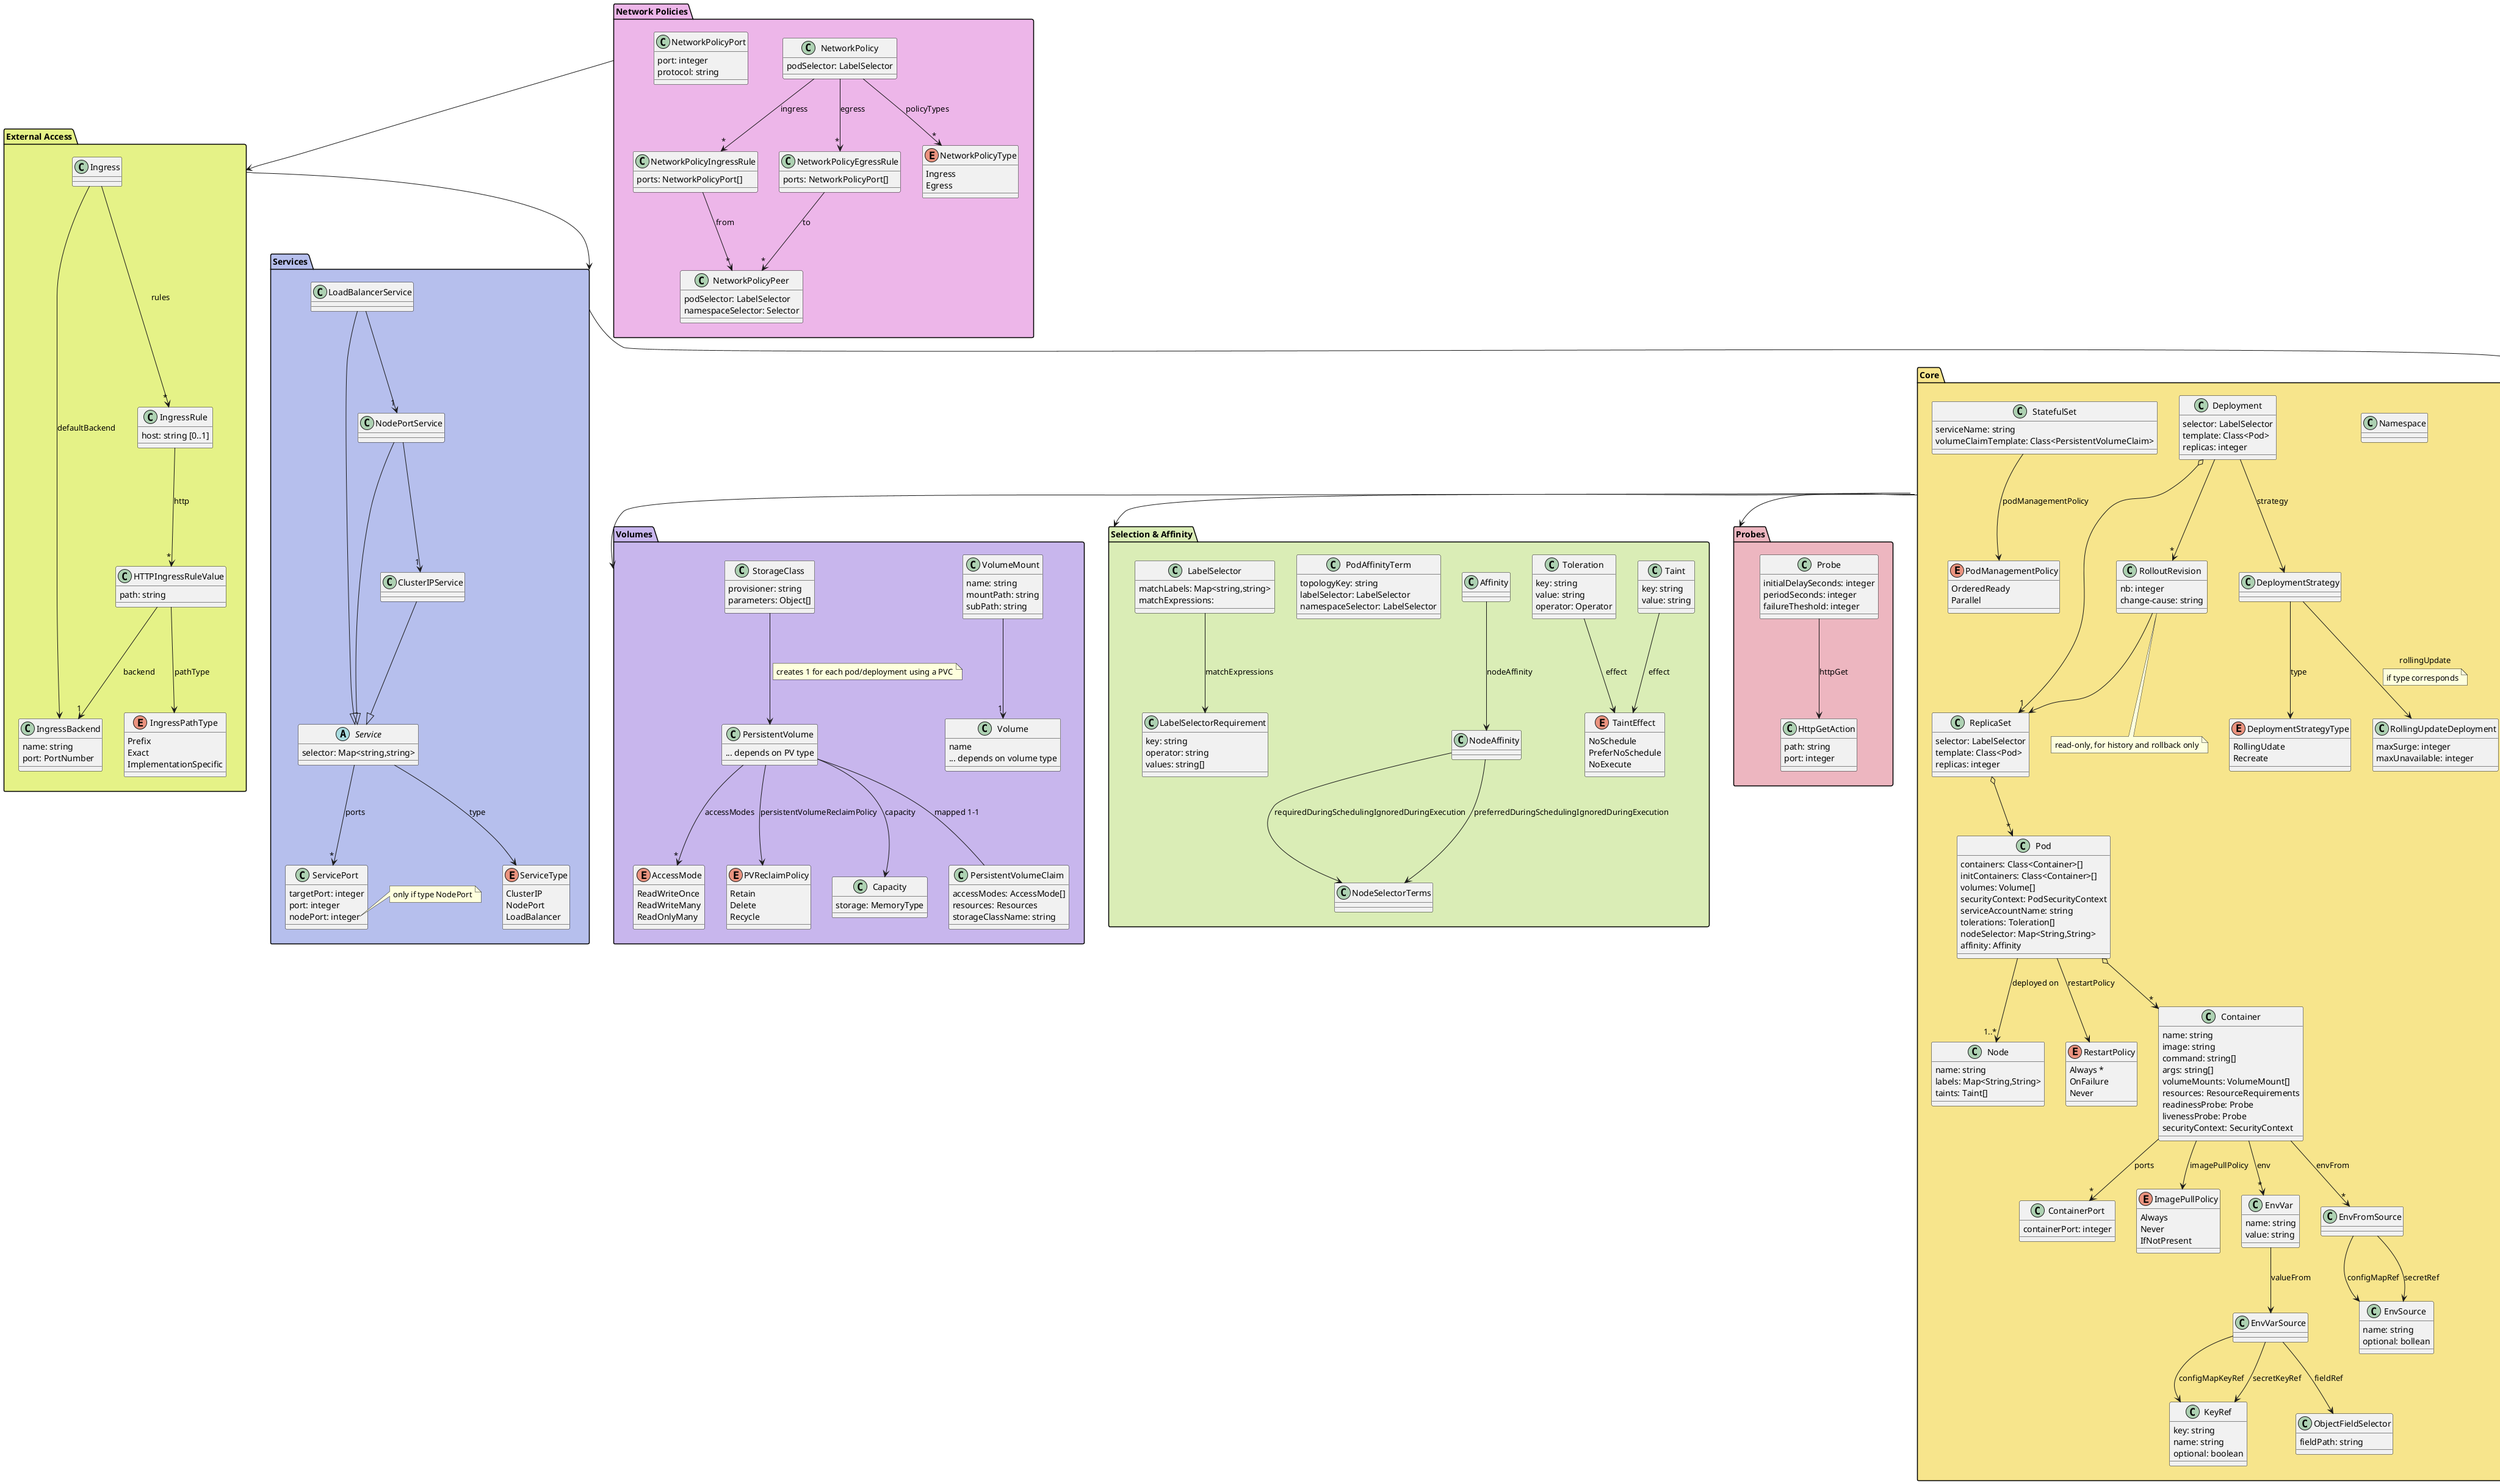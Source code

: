 @startuml
' page 1x4

' trying to separate into different pages
Core --> Common
Core --> Config
Core --> Resources
Core --> Volumes
Core --> "Selection & Affinity"
Core --> Probes
Jobs --> Core
Core --> "Authentication & Authorizations"
Services --> Core
"External Access" --> Services
"Network Policies" --> "External Access"
CLI --> "Authentication & Authorizations"

package "Common" #dfe0d0 {
class K8sSpec{
apiVersion
kind
metadata
}

class K8sObject{
name: string
namespace: string
status
spec: Class
}
}

package "Core" #f7e58c {


class Node [[https://kubernetes.io/docs/reference/kubernetes-api/cluster-resources/node-v1/]] {
name: string
labels: Map<String,String>
taints: Taint[]
}

class Namespace [[https://kubernetes.io/docs/reference/kubernetes-api/cluster-resources/namespace-v1/]]{}

class Pod [[https://kubernetes.io/docs/reference/kubernetes-api/workload-resources/pod-v1/]]{
containers: Class<Container>[]
initContainers: Class<Container>[]
volumes: Volume[]
securityContext: PodSecurityContext
serviceAccountName: string
tolerations: Toleration[]
nodeSelector: Map<String,String>
affinity: Affinity
}
Pod --> RestartPolicy: restartPolicy
enum RestartPolicy{
    Always *
    OnFailure
    Never
}

class ReplicaSet [[https://kubernetes.io/docs/reference/kubernetes-api/workload-resources/replica-set-v1/]]{
selector: LabelSelector
template: Class<Pod>
replicas: integer
}

class Deployment [[https://kubernetes.io/docs/reference/kubernetes-api/workload-resources/deployment-v1/]]{
selector: LabelSelector
template: Class<Pod>
replicas: integer
}

Deployment o--> "1" ReplicaSet
Deployment --> "*" RolloutRevision
RolloutRevision --> ReplicaSet
ReplicaSet o--> "*" Pod
Pod --> "1..*" Node : deployed on
Pod o--> "*" Container

Deployment --> DeploymentStrategy: strategy
class DeploymentStrategy{

}
DeploymentStrategy --> DeploymentStrategyType: type
DeploymentStrategy --> RollingUpdateDeployment: rollingUpdate
note on link: if type corresponds

enum DeploymentStrategyType{
    RollingUdate
    Recreate
}
class RollingUpdateDeployment{
    maxSurge: integer
    maxUnavailable: integer
}

class RolloutRevision {
nb: integer
change-cause: string
}
note bottom: read-only, for history and rollback only


class Container [[https://kubernetes.io/docs/reference/kubernetes-api/workload-resources/pod-v1/#Container]]{
name: string
image: string
command: string[]
args: string[]
volumeMounts: VolumeMount[]
resources: ResourceRequirements
readinessProbe: Probe
livenessProbe: Probe
securityContext: SecurityContext
}

Container -->"*" ContainerPort: ports
Container --> ImagePullPolicy: imagePullPolicy

class ContainerPort{
    containerPort: integer
}

class EnvVar{
    name: string
    value: string
}
Container -->"*" EnvVar : env
class EnvVarSource{
}
EnvVar --> EnvVarSource: valueFrom
EnvVarSource --> KeyRef: configMapKeyRef
EnvVarSource --> KeyRef: secretKeyRef
EnvVarSource --> ObjectFieldSelector: fieldRef
class KeyRef{
    key: string
    name: string
    optional: boolean
}
class ObjectFieldSelector{
    fieldPath: string    
}

class EnvFromSource{

}
Container -->"*" EnvFromSource: envFrom
EnvFromSource --> EnvSource: configMapRef
EnvFromSource --> EnvSource: secretRef

class EnvSource{
    name: string
    optional: bollean
}

enum ImagePullPolicy{
    Always
    Never
    IfNotPresent
}

class StatefulSet [[https://kubernetes.io/docs/reference/kubernetes-api/workload-resources/stateful-set-v1/]]{
serviceName: string
volumeClaimTemplate: Class<PersistentVolumeClaim>
}
enum PodManagementPolicy{
OrderedReady
Parallel
}
StatefulSet --> PodManagementPolicy: podManagementPolicy

}

package "Config" #d3f78c {

class ConfigMap [[https://kubernetes.io/docs/reference/kubernetes-api/config-and-storage-resources/config-map-v1/]] {
data: Map<String,String>
}
class Secret [[https://kubernetes.io/docs/reference/kubernetes-api/config-and-storage-resources/secret-v1/]] {
data: Map<String,String>
}

}

package "Authentication & Authorizations" #f7b08c{

class PodSecurityContext{
runAsUser: string
}
class SecurityContext{
runAsUser: string
capabilities: string[]
}


class Role [[https://kubernetes.io/docs/reference/kubernetes-api/authorization-resources/role-v1/]]{

}
class PolicyRule{
apiGroups: string[]
resources: string[]
verbs: string[]
resourceNames: string[]
}
Role --> "*" PolicyRule: rules
RoleBinding --> "*" Subject: subjects
RoleBinding --> RoleRef: roleRef
class RoleBinding [[https://kubernetes.io/docs/reference/kubernetes-api/authorization-resources/role-binding-v1/]] {}
class RoleRef{
kind: User, Group, Role
name
apiGroup
}
class Subject{
    namespace: string
}
Subject --|> RoleRef

class User{}
class Group{}

class ServiceAccount [[https://kubernetes.io/docs/reference/kubernetes-api/authentication-resources/service-account-v1/]] {
secrets: Object[]
}

class CertificateSigningRequest [[https://kubernetes.io/docs/reference/kubernetes-api/authentication-resources/certificate-signing-request-v1/]] {
groups: string[]
usages: string[]
request: string
}
}

package "Resources" #b6c1ed {

class ResourceRequirements{}

class ResourceDescription{
memory: string
cpu: string
}

ResourceRequirements --> "*" ResourceDescription: limits
ResourceRequirements --> "*" ResourceDescription: requests

}


package "Selection & Affinity" #daedb6{

class Taint{
key: string
value: string
}

enum TaintEffect{
NoSchedule
PreferNoSchedule
NoExecute
}

Taint --> TaintEffect: effect


class Toleration {
key: string
value: string
operator: Operator
}
Toleration --> TaintEffect: effect


class Affinity{}
class NodeAffinity{}

Affinity --> NodeAffinity: nodeAffinity

NodeAffinity --> NodeSelectorTerms: requiredDuringSchedulingIgnoredDuringExecution
NodeAffinity --> NodeSelectorTerms: preferredDuringSchedulingIgnoredDuringExecution

class PodAffinityTerm{
topologyKey: string
labelSelector: LabelSelector
namespaceSelector: LabelSelector
}

class LabelSelector{
matchLabels: Map<string,string>
matchExpressions: 
}

class LabelSelectorRequirement{
key: string
operator: string
values: string[]
}
LabelSelector --> LabelSelectorRequirement: matchExpressions

}


package "Probes" #edb6c0 {
Probe --> HttpGetAction: httpGet
class Probe{
initialDelaySeconds: integer
periodSeconds: integer
failureTheshold: integer
}
class HttpGetAction{
path: string
port: integer
}

}


package "Jobs" #b6dced {


class Job [[https://kubernetes.io/docs/reference/kubernetes-api/workload-resources/job-v1/]] {
template: Class<Pod>
completions: integer
parallelism: integer
backoffLimit: integer
}

class CronJob [[https://kubernetes.io/docs/reference/kubernetes-api/workload-resources/cron-job-v1/]] {
schedule: string
jobTemplate: Class<Job>
}

CronJob o--> "*" Job

}



package "Services" #b6bfed {

abstract class Service [[https://kubernetes.io/docs/reference/kubernetes-api/service-resources/service-v1/]] {
selector: Map<string,string>
}

enum ServiceType{
ClusterIP
NodePort
LoadBalancer
}
Service --> ServiceType: type


class ClusterIPService{
}
ClusterIPService --|> Service

class NodePortService{

}
NodePortService --> "1" ClusterIPService
NodePortService --|> Service

class LoadBalancerService{

}
LoadBalancerService --> "1" NodePortService
LoadBalancerService --|> Service

class ServicePort{
targetPort: integer
port: integer
nodePort: integer
}
note right of ServicePort::nodePort
    only if type NodePort
end note

Service -->"*" ServicePort: ports

}


package "External Access" #e5f287 {


class Ingress [[https://kubernetes.io/docs/reference/kubernetes-api/service-resources/ingress-v1/]] {}
class IngressBackend{
name: string
port: PortNumber
}
Ingress --> IngressBackend: defaultBackend

enum IngressPathType{
Prefix
Exact
ImplementationSpecific
}


class IngressRule{
host: string [0..1]
}
Ingress ---> "*" IngressRule: rules

class HTTPIngressRuleValue{
path: string
}
IngressRule --> "*" HTTPIngressRuleValue: http
HTTPIngressRuleValue --> "1" IngressBackend: backend
HTTPIngressRuleValue --> IngressPathType: pathType
}


package "Network Policies" #edb6e9{


class NetworkPolicy [[https://kubernetes.io/docs/reference/kubernetes-api/policy-resources/network-policy-v1/]] {
    podSelector: LabelSelector
}
NetworkPolicy --> "*" NetworkPolicyIngressRule: ingress
NetworkPolicy --> "*" NetworkPolicyEgressRule: egress

NetworkPolicy --> "*" NetworkPolicyType: policyTypes

enum NetworkPolicyType{
Ingress
Egress
}


class NetworkPolicyIngressRule{
ports: NetworkPolicyPort[]
}
class NetworkPolicyEgressRule{
ports: NetworkPolicyPort[]
}

NetworkPolicyIngressRule -->"*" NetworkPolicyPeer: from
NetworkPolicyEgressRule -->"*" NetworkPolicyPeer: to

class NetworkPolicyPeer{
podSelector: LabelSelector
namespaceSelector: Selector
}

class NetworkPolicyPort{
    port: integer
    protocol: string
}
}


package "Volumes" #c8b6ed {

class Volume [[https://kubernetes.io/docs/reference/kubernetes-api/config-and-storage-resources/volume/]] {
name
... depends on volume type
}

class VolumeMount{
name: string
mountPath: string
subPath: string
}
VolumeMount -->"1" Volume

PersistentVolume -->"*" AccessMode: accessModes
PersistentVolume --> PVReclaimPolicy: persistentVolumeReclaimPolicy
class PersistentVolume [[https://kubernetes.io/docs/reference/kubernetes-api/config-and-storage-resources/persistent-volume-v1/]] {
... depends on PV type
}
enum AccessMode{
ReadWriteOnce
ReadWriteMany
ReadOnlyMany
}

class Capacity{
storage: MemoryType
}
enum PVReclaimPolicy{
Retain
Delete
Recycle
}

PersistentVolume -- PersistentVolumeClaim: mapped 1-1
class PersistentVolumeClaim [[https://kubernetes.io/docs/reference/kubernetes-api/config-and-storage-resources/persistent-volume-claim-v1/]] {
accessModes: AccessMode[]
resources: Resources
storageClassName: string
}

PersistentVolume --> Capacity: capacity


class StorageClass [[https://kubernetes.io/docs/reference/kubernetes-api/config-and-storage-resources/storage-class-v1/]] {
provisioner: string
parameters: Object[]
}
StorageClass --> PersistentVolume
note on link
    creates 1 for each pod/deployment using a PVC
end note
}



package "CLI" #8ba4ed{

class KubeConfig{

}

class Context{
name: string
namespace: string
}


class ConfigUser{
name
}

class ConfigUserDef{
client-certificate
client-key
}


class ConfigCluster{
name
}

class ConfigClusterDef{
server: string
certificate-authority: string
certificate-authority-data: string
}
note bottom
    Either certificate-authority (path) 
    or certificate-authority-data (base64)
end note

KubeConfig -->"*" Context: contexts
KubeConfig -->"*" ConfigCluster: clusters
KubeConfig -->"*" ConfigUser: users

Context --> ConfigUser: user
Context --> ConfigCluster: cluster
ConfigCluster --> ConfigClusterDef: cluster

ConfigUser --> ConfigUserDef: user
}

@enduml

